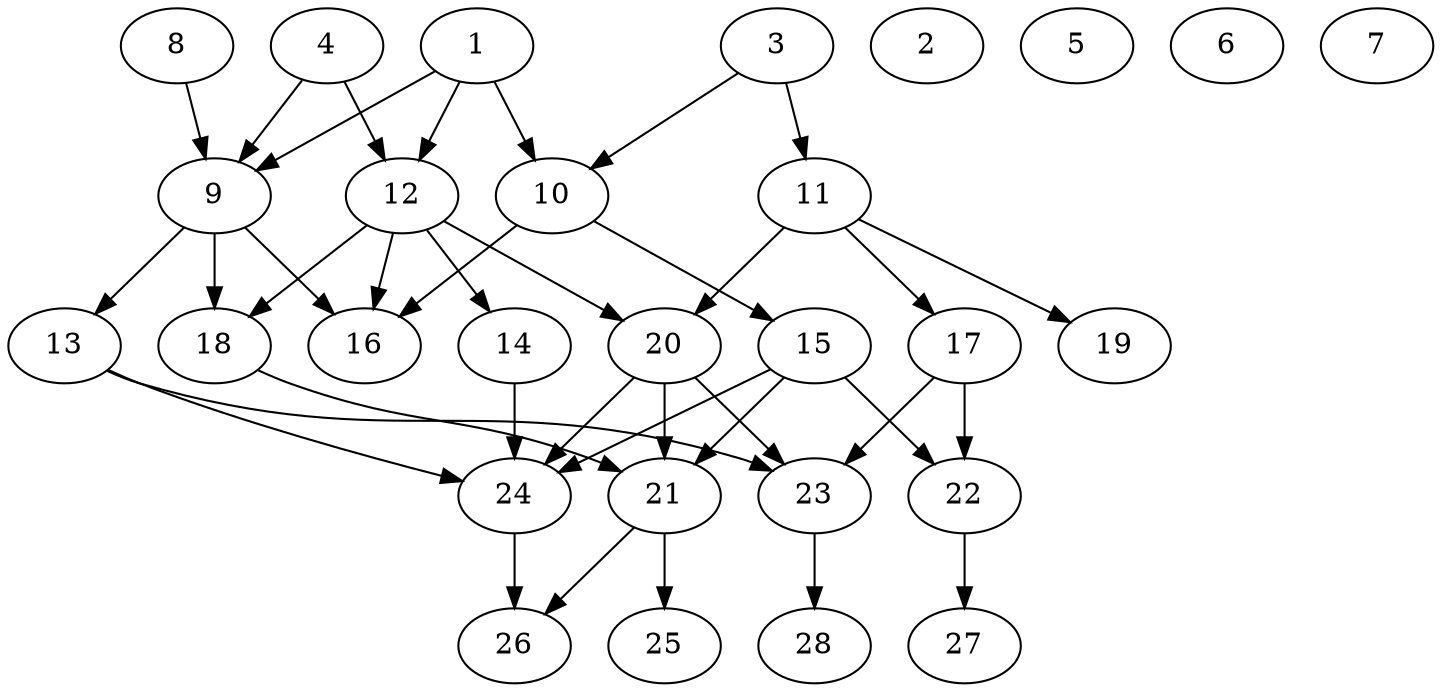 // DAG (tier=2-normal, mode=compute, n=28, ccr=0.366, fat=0.568, density=0.517, regular=0.465, jump=0.140, mindata=524288, maxdata=8388608)
// DAG automatically generated by daggen at Sun Aug 24 16:33:33 2025
// /home/ermia/Project/Environments/daggen/bin/daggen --dot --ccr 0.366 --fat 0.568 --regular 0.465 --density 0.517 --jump 0.140 --mindata 524288 --maxdata 8388608 -n 28 
digraph G {
  1 [size="37885447628674744", alpha="0.12", expect_size="18942723814337372"]
  1 -> 9 [size ="51219506659328"]
  1 -> 10 [size ="51219506659328"]
  1 -> 12 [size ="51219506659328"]
  2 [size="39020079871861544", alpha="0.01", expect_size="19510039935930772"]
  3 [size="1496440278574170112", alpha="0.18", expect_size="748220139287085056"]
  3 -> 10 [size ="10466373926912"]
  3 -> 11 [size ="10466373926912"]
  4 [size="225950210085783339008", alpha="0.07", expect_size="112975105042891669504"]
  4 -> 9 [size ="296778079404032"]
  4 -> 12 [size ="296778079404032"]
  5 [size="411724514230009856000", alpha="0.03", expect_size="205862257115004928000"]
  6 [size="216543797530175424", alpha="0.10", expect_size="108271898765087712"]
  7 [size="30675114049281196032", alpha="0.13", expect_size="15337557024640598016"]
  8 [size="8339232362354972", alpha="0.17", expect_size="4169616181177486"]
  8 -> 9 [size ="221537441415168"]
  9 [size="14362991610526806", alpha="0.00", expect_size="7181495805263403"]
  9 -> 13 [size ="288454835437568"]
  9 -> 16 [size ="288454835437568"]
  9 -> 18 [size ="288454835437568"]
  10 [size="16551793264940720", alpha="0.18", expect_size="8275896632470360"]
  10 -> 15 [size ="392580822990848"]
  10 -> 16 [size ="392580822990848"]
  11 [size="7173864645339800", alpha="0.05", expect_size="3586932322669900"]
  11 -> 17 [size ="186884764467200"]
  11 -> 19 [size ="186884764467200"]
  11 -> 20 [size ="186884764467200"]
  12 [size="417971846107634112", alpha="0.10", expect_size="208985923053817056"]
  12 -> 14 [size ="224131534553088"]
  12 -> 16 [size ="224131534553088"]
  12 -> 18 [size ="224131534553088"]
  12 -> 20 [size ="224131534553088"]
  13 [size="6724485450741400", alpha="0.19", expect_size="3362242725370700"]
  13 -> 23 [size ="151733217001472"]
  13 -> 24 [size ="151733217001472"]
  14 [size="5136881951965184000", alpha="0.10", expect_size="2568440975982592000"]
  14 -> 24 [size ="23817145548800"]
  15 [size="343159960859911913472", alpha="0.09", expect_size="171579980429955956736"]
  15 -> 21 [size ="392121865469952"]
  15 -> 22 [size ="392121865469952"]
  15 -> 24 [size ="392121865469952"]
  16 [size="1029079992942888", alpha="0.00", expect_size="514539996471444"]
  17 [size="366874710850932834304", alpha="0.13", expect_size="183437355425466417152"]
  17 -> 22 [size ="409985506869248"]
  17 -> 23 [size ="409985506869248"]
  18 [size="34921148455386611712", alpha="0.18", expect_size="17460574227693305856"]
  18 -> 21 [size ="85470386061312"]
  19 [size="159674561366021111808", alpha="0.05", expect_size="79837280683010555904"]
  20 [size="541550639646244864000", alpha="0.09", expect_size="270775319823122432000"]
  20 -> 21 [size ="531515624652800"]
  20 -> 23 [size ="531515624652800"]
  20 -> 24 [size ="531515624652800"]
  21 [size="3175812992045248", alpha="0.11", expect_size="1587906496022624"]
  21 -> 25 [size ="113725398843392"]
  21 -> 26 [size ="113725398843392"]
  22 [size="6813288755171046", alpha="0.05", expect_size="3406644377585523"]
  22 -> 27 [size ="121004026232832"]
  23 [size="4891990883650875", alpha="0.20", expect_size="2445995441825437"]
  23 -> 28 [size ="261191054131200"]
  24 [size="3869202742490920", alpha="0.03", expect_size="1934601371245460"]
  24 -> 26 [size ="62565266751488"]
  25 [size="3129654425577619", alpha="0.01", expect_size="1564827212788809"]
  26 [size="549263835717857", alpha="0.15", expect_size="274631917858928"]
  27 [size="4350843555575770", alpha="0.14", expect_size="2175421777787885"]
  28 [size="391493186058050338816", alpha="0.06", expect_size="195746593029025169408"]
}